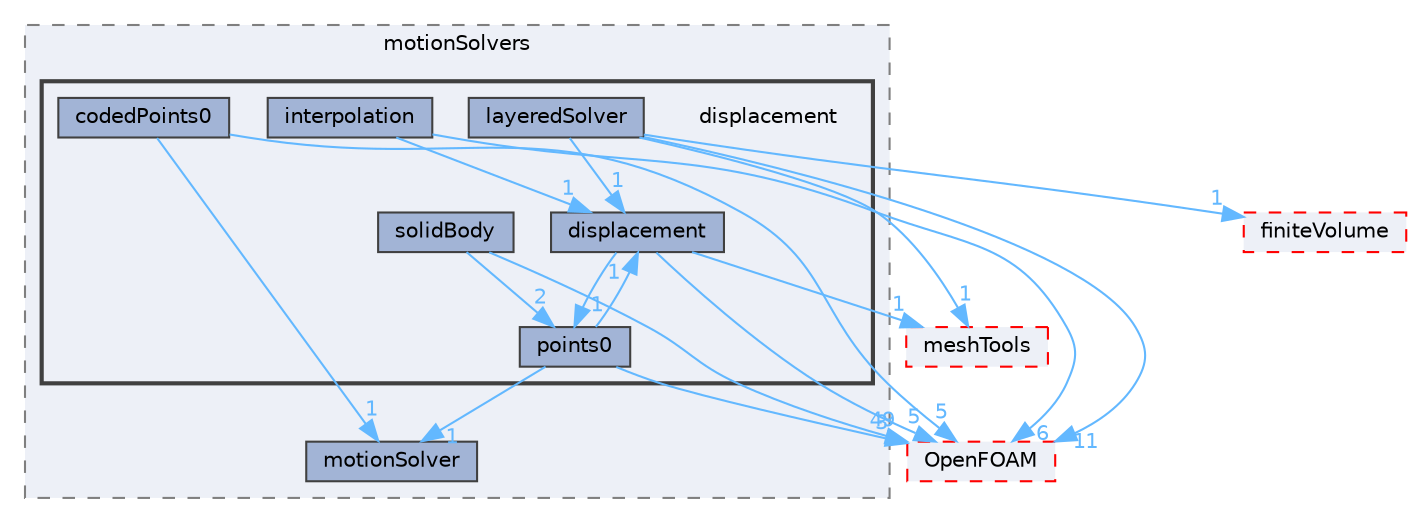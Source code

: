 digraph "src/dynamicMesh/motionSolvers/displacement"
{
 // LATEX_PDF_SIZE
  bgcolor="transparent";
  edge [fontname=Helvetica,fontsize=10,labelfontname=Helvetica,labelfontsize=10];
  node [fontname=Helvetica,fontsize=10,shape=box,height=0.2,width=0.4];
  compound=true
  subgraph clusterdir_63edc9dc903196284d9e86748ed5cd67 {
    graph [ bgcolor="#edf0f7", pencolor="grey50", label="motionSolvers", fontname=Helvetica,fontsize=10 style="filled,dashed", URL="dir_63edc9dc903196284d9e86748ed5cd67.html",tooltip=""]
  dir_f08b2a025042587e1713b7e1a14ec2df [label="motionSolver", fillcolor="#a2b4d6", color="grey25", style="filled", URL="dir_f08b2a025042587e1713b7e1a14ec2df.html",tooltip=""];
  subgraph clusterdir_b6bbef0e5e6a5d50496a71f7626b4ce2 {
    graph [ bgcolor="#edf0f7", pencolor="grey25", label="", fontname=Helvetica,fontsize=10 style="filled,bold", URL="dir_b6bbef0e5e6a5d50496a71f7626b4ce2.html",tooltip=""]
    dir_b6bbef0e5e6a5d50496a71f7626b4ce2 [shape=plaintext, label="displacement"];
  dir_06e5da64b73463f8cfe7947593b79a59 [label="codedPoints0", fillcolor="#a2b4d6", color="grey25", style="filled", URL="dir_06e5da64b73463f8cfe7947593b79a59.html",tooltip=""];
  dir_c960bcea45d511a49a98f2579b644df1 [label="displacement", fillcolor="#a2b4d6", color="grey25", style="filled", URL="dir_c960bcea45d511a49a98f2579b644df1.html",tooltip=""];
  dir_7c880b6d7f1fc964dfba478124ae896f [label="interpolation", fillcolor="#a2b4d6", color="grey25", style="filled", URL="dir_7c880b6d7f1fc964dfba478124ae896f.html",tooltip=""];
  dir_45acde67dbbb426dcfe65b9036800310 [label="layeredSolver", fillcolor="#a2b4d6", color="grey25", style="filled", URL="dir_45acde67dbbb426dcfe65b9036800310.html",tooltip=""];
  dir_0ae3ac2e96ccafb1dd0d3854a1dd6d1d [label="points0", fillcolor="#a2b4d6", color="grey25", style="filled", URL="dir_0ae3ac2e96ccafb1dd0d3854a1dd6d1d.html",tooltip=""];
  dir_cc7685f7f9f2ad928de6799da701a0fd [label="solidBody", fillcolor="#a2b4d6", color="grey25", style="filled", URL="dir_cc7685f7f9f2ad928de6799da701a0fd.html",tooltip=""];
  }
  }
  dir_c5473ff19b20e6ec4dfe5c310b3778a8 [label="OpenFOAM", fillcolor="#edf0f7", color="red", style="filled,dashed", URL="dir_c5473ff19b20e6ec4dfe5c310b3778a8.html",tooltip=""];
  dir_ae30ad0bef50cf391b24c614251bb9fd [label="meshTools", fillcolor="#edf0f7", color="red", style="filled,dashed", URL="dir_ae30ad0bef50cf391b24c614251bb9fd.html",tooltip=""];
  dir_9bd15774b555cf7259a6fa18f99fe99b [label="finiteVolume", fillcolor="#edf0f7", color="red", style="filled,dashed", URL="dir_9bd15774b555cf7259a6fa18f99fe99b.html",tooltip=""];
  dir_06e5da64b73463f8cfe7947593b79a59->dir_c5473ff19b20e6ec4dfe5c310b3778a8 [headlabel="5", labeldistance=1.5 headhref="dir_000528_002695.html" href="dir_000528_002695.html" color="steelblue1" fontcolor="steelblue1"];
  dir_06e5da64b73463f8cfe7947593b79a59->dir_f08b2a025042587e1713b7e1a14ec2df [headlabel="1", labeldistance=1.5 headhref="dir_000528_002444.html" href="dir_000528_002444.html" color="steelblue1" fontcolor="steelblue1"];
  dir_c960bcea45d511a49a98f2579b644df1->dir_0ae3ac2e96ccafb1dd0d3854a1dd6d1d [headlabel="1", labeldistance=1.5 headhref="dir_000967_002962.html" href="dir_000967_002962.html" color="steelblue1" fontcolor="steelblue1"];
  dir_c960bcea45d511a49a98f2579b644df1->dir_ae30ad0bef50cf391b24c614251bb9fd [headlabel="1", labeldistance=1.5 headhref="dir_000967_002382.html" href="dir_000967_002382.html" color="steelblue1" fontcolor="steelblue1"];
  dir_c960bcea45d511a49a98f2579b644df1->dir_c5473ff19b20e6ec4dfe5c310b3778a8 [headlabel="5", labeldistance=1.5 headhref="dir_000967_002695.html" href="dir_000967_002695.html" color="steelblue1" fontcolor="steelblue1"];
  dir_7c880b6d7f1fc964dfba478124ae896f->dir_c5473ff19b20e6ec4dfe5c310b3778a8 [headlabel="6", labeldistance=1.5 headhref="dir_001921_002695.html" href="dir_001921_002695.html" color="steelblue1" fontcolor="steelblue1"];
  dir_7c880b6d7f1fc964dfba478124ae896f->dir_c960bcea45d511a49a98f2579b644df1 [headlabel="1", labeldistance=1.5 headhref="dir_001921_000967.html" href="dir_001921_000967.html" color="steelblue1" fontcolor="steelblue1"];
  dir_45acde67dbbb426dcfe65b9036800310->dir_9bd15774b555cf7259a6fa18f99fe99b [headlabel="1", labeldistance=1.5 headhref="dir_002106_001387.html" href="dir_002106_001387.html" color="steelblue1" fontcolor="steelblue1"];
  dir_45acde67dbbb426dcfe65b9036800310->dir_ae30ad0bef50cf391b24c614251bb9fd [headlabel="1", labeldistance=1.5 headhref="dir_002106_002382.html" href="dir_002106_002382.html" color="steelblue1" fontcolor="steelblue1"];
  dir_45acde67dbbb426dcfe65b9036800310->dir_c5473ff19b20e6ec4dfe5c310b3778a8 [headlabel="11", labeldistance=1.5 headhref="dir_002106_002695.html" href="dir_002106_002695.html" color="steelblue1" fontcolor="steelblue1"];
  dir_45acde67dbbb426dcfe65b9036800310->dir_c960bcea45d511a49a98f2579b644df1 [headlabel="1", labeldistance=1.5 headhref="dir_002106_000967.html" href="dir_002106_000967.html" color="steelblue1" fontcolor="steelblue1"];
  dir_0ae3ac2e96ccafb1dd0d3854a1dd6d1d->dir_c5473ff19b20e6ec4dfe5c310b3778a8 [headlabel="3", labeldistance=1.5 headhref="dir_002962_002695.html" href="dir_002962_002695.html" color="steelblue1" fontcolor="steelblue1"];
  dir_0ae3ac2e96ccafb1dd0d3854a1dd6d1d->dir_c960bcea45d511a49a98f2579b644df1 [headlabel="1", labeldistance=1.5 headhref="dir_002962_000967.html" href="dir_002962_000967.html" color="steelblue1" fontcolor="steelblue1"];
  dir_0ae3ac2e96ccafb1dd0d3854a1dd6d1d->dir_f08b2a025042587e1713b7e1a14ec2df [headlabel="1", labeldistance=1.5 headhref="dir_002962_002444.html" href="dir_002962_002444.html" color="steelblue1" fontcolor="steelblue1"];
  dir_cc7685f7f9f2ad928de6799da701a0fd->dir_0ae3ac2e96ccafb1dd0d3854a1dd6d1d [headlabel="2", labeldistance=1.5 headhref="dir_003620_002962.html" href="dir_003620_002962.html" color="steelblue1" fontcolor="steelblue1"];
  dir_cc7685f7f9f2ad928de6799da701a0fd->dir_c5473ff19b20e6ec4dfe5c310b3778a8 [headlabel="49", labeldistance=1.5 headhref="dir_003620_002695.html" href="dir_003620_002695.html" color="steelblue1" fontcolor="steelblue1"];
}
